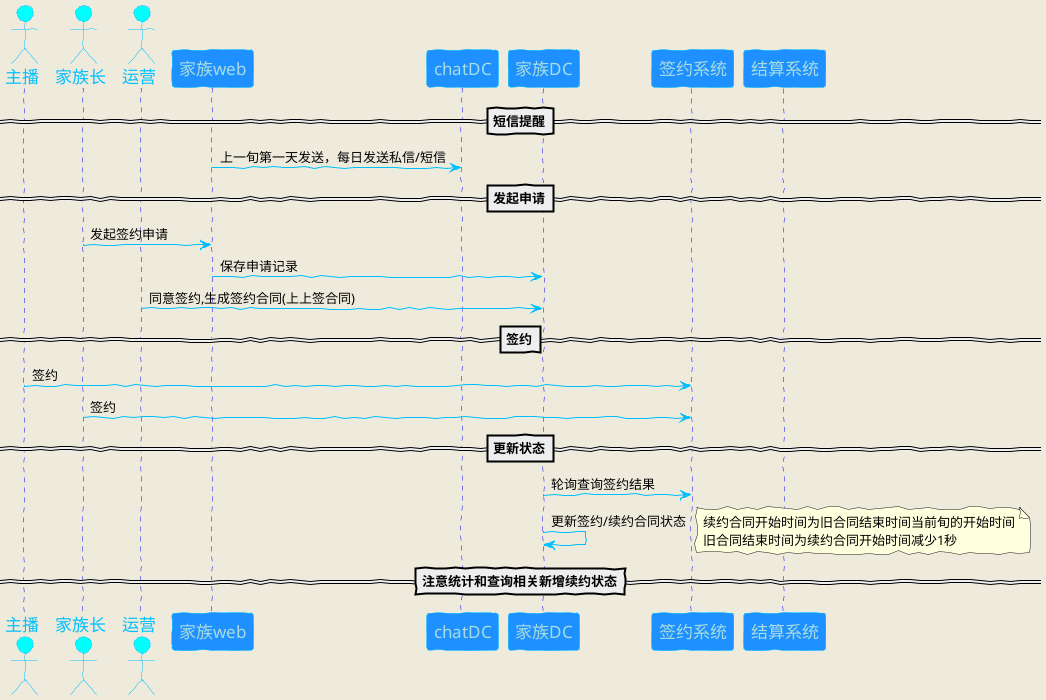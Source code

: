 @startuml
skinparam backgroundColor #EEEBDC
skinparam handwritten true
skinparam sequence {
ArrowColor DeepSkyBlue
ActorBorderColor DeepSkyBlue
LifeLineBorderColor blue
LifeLineBackgroundColor #A9DCDF

ParticipantBorderColor DeepSkyBlue
ParticipantBackgroundColor DodgerBlue
ParticipantFontName Impact
ParticipantFontSize 17
ParticipantFontColor #A9DCDF

ActorBackgroundColor aqua
ActorFontColor DeepSkyBlue
ActorFontSize 17
ActorFontName Aapex
}


actor 主播
actor 家族长
actor 运营

==短信提醒==
家族web -> chatDC:上一旬第一天发送，每日发送私信/短信


==发起申请==
家族长 -> 家族web:发起签约申请
家族web -> 家族DC:保存申请记录

participant 签约系统
participant 结算系统
运营 -> 家族DC:同意签约,生成签约合同(上上签合同)
==签约==
主播 -> 签约系统:签约
家族长 -> 签约系统:签约
==更新状态==
家族DC -> 签约系统:轮询查询签约结果
家族DC -> 家族DC:更新签约/续约合同状态
note right
续约合同开始时间为旧合同结束时间当前旬的开始时间
旧合同结束时间为续约合同开始时间减少1秒
end note
==注意统计和查询相关新增续约状态==
@enduml